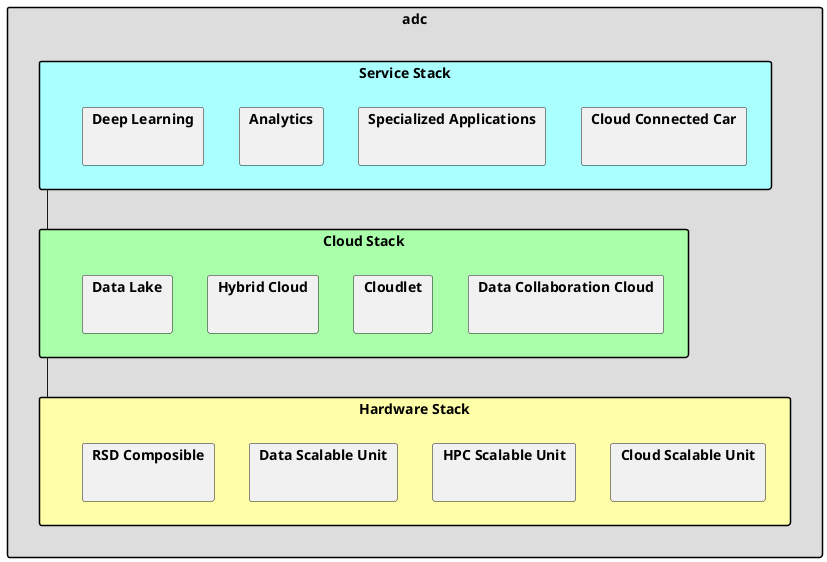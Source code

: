 @startuml

skinparam packageStyle rect

top to bottom direction
package adc  #dddddd {
  package "Service Stack" #aaffff {
    package "Cloud Connected Car" { }
    package "Specialized Applications" { }
    package "Analytics" { }
    package "Deep Learning" { }
  }
  package "Cloud Stack" #aaffaa {
    package "Data Collaboration Cloud" { }
    package Cloudlet { }
    package "Hybrid Cloud" { }
    package "Data Lake" { }
  }
  package "Hardware Stack" #ffffaa {
    package "Cloud Scalable Unit" { }
    package "HPC Scalable Unit" { }
    package "Data Scalable Unit" { }
    package "RSD Composible" { }

  }
}
"Service Stack" -- "Cloud Stack"
"Cloud Stack" -- "Hardware Stack"

@enduml
